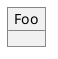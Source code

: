 {
  "sha1": "9ebyzowkodls2u5aeu3fohuuvo6txls",
  "insertion": {
    "when": "2024-05-30T20:48:21.670Z",
    "user": "plantuml@gmail.com"
  }
}
@startuml
skinparam objectBorderThickness .5
object Foo
@enduml
